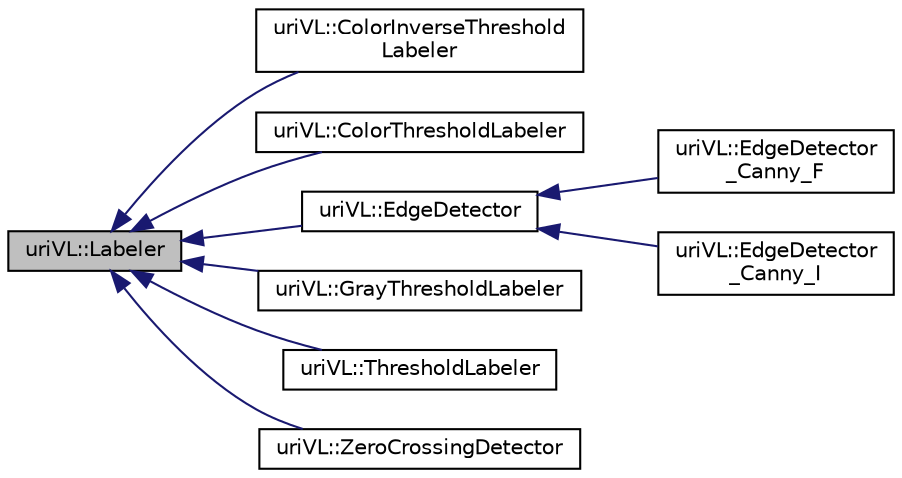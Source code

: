 digraph "uriVL::Labeler"
{
  edge [fontname="Helvetica",fontsize="10",labelfontname="Helvetica",labelfontsize="10"];
  node [fontname="Helvetica",fontsize="10",shape=record];
  rankdir="LR";
  Node1 [label="uriVL::Labeler",height=0.2,width=0.4,color="black", fillcolor="grey75", style="filled", fontcolor="black"];
  Node1 -> Node2 [dir="back",color="midnightblue",fontsize="10",style="solid",fontname="Helvetica"];
  Node2 [label="uriVL::ColorInverseThreshold\lLabeler",height=0.2,width=0.4,color="black", fillcolor="white", style="filled",URL="$classuriVL_1_1ColorInverseThresholdLabeler.html",tooltip="A ColorInverseThresholdLabeler segments an image into regions based on a set of predefined color thre..."];
  Node1 -> Node3 [dir="back",color="midnightblue",fontsize="10",style="solid",fontname="Helvetica"];
  Node3 [label="uriVL::ColorThresholdLabeler",height=0.2,width=0.4,color="black", fillcolor="white", style="filled",URL="$classuriVL_1_1ColorThresholdLabeler.html",tooltip="A ColorThresholdLabeler segments an image into regions based on a set of predefined color threshold-b..."];
  Node1 -> Node4 [dir="back",color="midnightblue",fontsize="10",style="solid",fontname="Helvetica"];
  Node4 [label="uriVL::EdgeDetector",height=0.2,width=0.4,color="black", fillcolor="white", style="filled",URL="$classuriVL_1_1EdgeDetector.html",tooltip="EdgeDetector class. "];
  Node4 -> Node5 [dir="back",color="midnightblue",fontsize="10",style="solid",fontname="Helvetica"];
  Node5 [label="uriVL::EdgeDetector\l_Canny_F",height=0.2,width=0.4,color="black", fillcolor="white", style="filled",URL="$classuriVL_1_1EdgeDetector__Canny__F.html",tooltip="EdgeDetector_Canny_F class. "];
  Node4 -> Node6 [dir="back",color="midnightblue",fontsize="10",style="solid",fontname="Helvetica"];
  Node6 [label="uriVL::EdgeDetector\l_Canny_I",height=0.2,width=0.4,color="black", fillcolor="white", style="filled",URL="$classuriVL_1_1EdgeDetector__Canny__I.html",tooltip="EdgeDetector_Canny_I. "];
  Node1 -> Node7 [dir="back",color="midnightblue",fontsize="10",style="solid",fontname="Helvetica"];
  Node7 [label="uriVL::GrayThresholdLabeler",height=0.2,width=0.4,color="black", fillcolor="white", style="filled",URL="$classuriVL_1_1GrayThresholdLabeler.html",tooltip="A GrayThresholdLabeler segments an image into regions based on a set of predefined gray-level modes..."];
  Node1 -> Node8 [dir="back",color="midnightblue",fontsize="10",style="solid",fontname="Helvetica"];
  Node8 [label="uriVL::ThresholdLabeler",height=0.2,width=0.4,color="black", fillcolor="white", style="filled",URL="$classuriVL_1_1ThresholdLabeler.html",tooltip="Pure virtual parent class for objects that segment an image into regions based on a set of predefined..."];
  Node1 -> Node9 [dir="back",color="midnightblue",fontsize="10",style="solid",fontname="Helvetica"];
  Node9 [label="uriVL::ZeroCrossingDetector",height=0.2,width=0.4,color="black", fillcolor="white", style="filled",URL="$classuriVL_1_1ZeroCrossingDetector.html",tooltip="ZeroCrossingDetector class. "];
}
